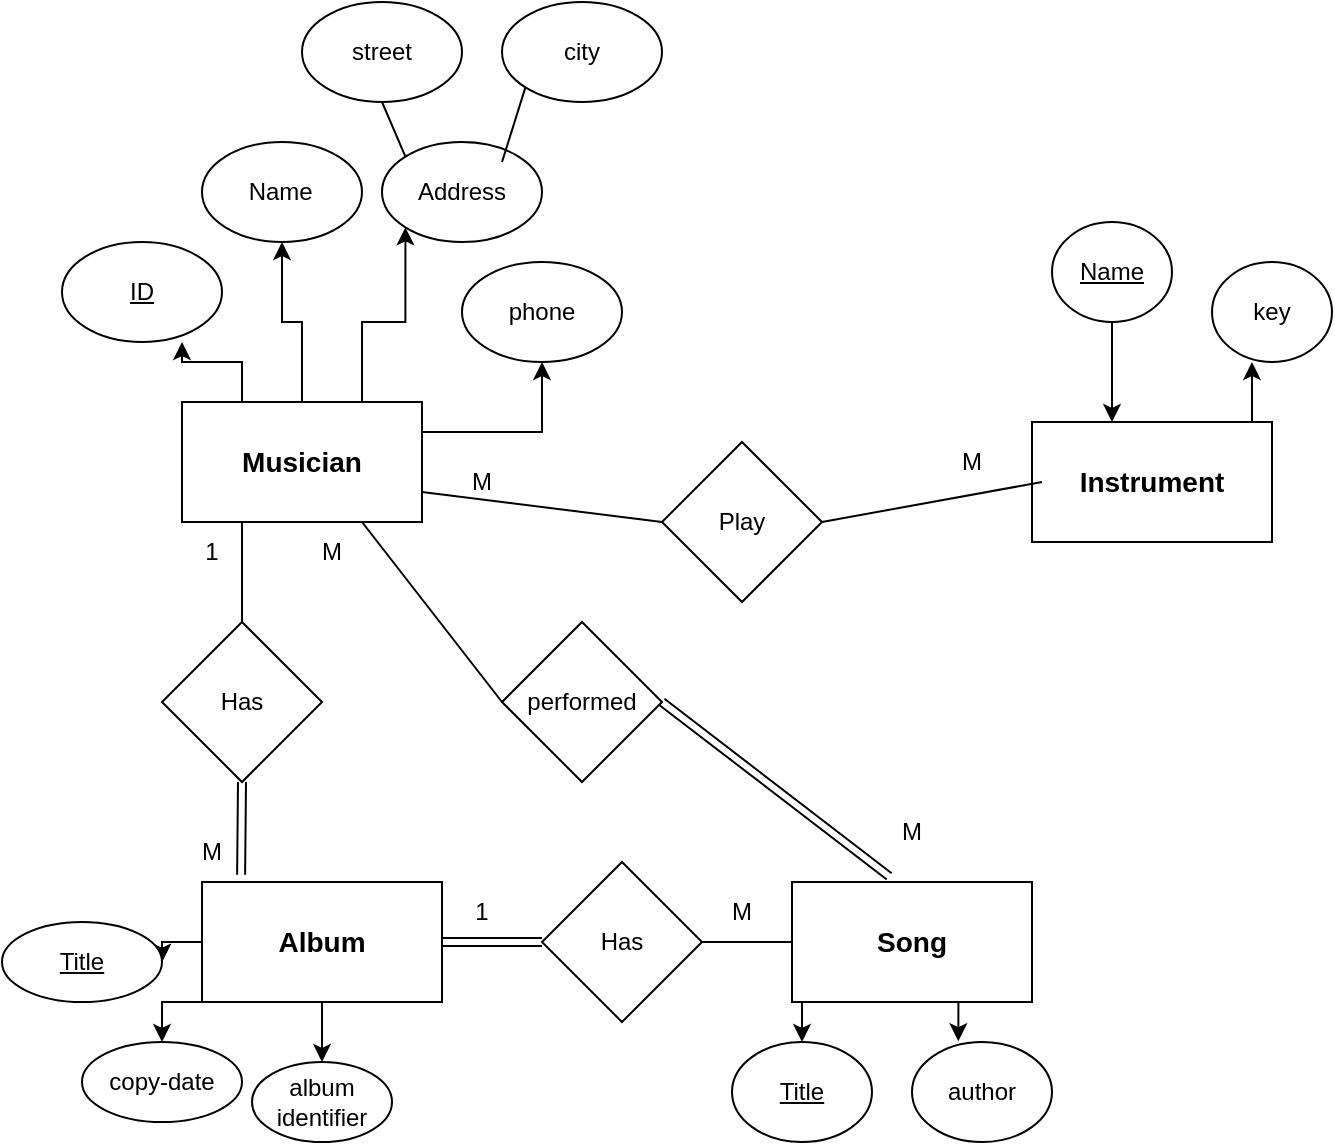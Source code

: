 <mxfile version="26.0.9">
  <diagram id="R2lEEEUBdFMjLlhIrx00" name="Page-1">
    <mxGraphModel dx="1900" dy="621" grid="1" gridSize="10" guides="1" tooltips="1" connect="1" arrows="1" fold="1" page="1" pageScale="1" pageWidth="850" pageHeight="1100" math="0" shadow="0" extFonts="Permanent Marker^https://fonts.googleapis.com/css?family=Permanent+Marker">
      <root>
        <mxCell id="0" />
        <mxCell id="1" parent="0" />
        <mxCell id="pWOpX_RLzRtSu-hWJfGu-17" style="edgeStyle=orthogonalEdgeStyle;rounded=0;orthogonalLoop=1;jettySize=auto;html=1;entryX=0.5;entryY=1;entryDx=0;entryDy=0;" parent="1" source="pWOpX_RLzRtSu-hWJfGu-1" target="pWOpX_RLzRtSu-hWJfGu-3" edge="1">
          <mxGeometry relative="1" as="geometry" />
        </mxCell>
        <mxCell id="pWOpX_RLzRtSu-hWJfGu-18" style="edgeStyle=orthogonalEdgeStyle;rounded=0;orthogonalLoop=1;jettySize=auto;html=1;exitX=0.75;exitY=0;exitDx=0;exitDy=0;entryX=0;entryY=1;entryDx=0;entryDy=0;" parent="1" source="pWOpX_RLzRtSu-hWJfGu-1" target="pWOpX_RLzRtSu-hWJfGu-4" edge="1">
          <mxGeometry relative="1" as="geometry" />
        </mxCell>
        <mxCell id="pWOpX_RLzRtSu-hWJfGu-19" style="edgeStyle=orthogonalEdgeStyle;rounded=0;orthogonalLoop=1;jettySize=auto;html=1;exitX=1;exitY=0.25;exitDx=0;exitDy=0;" parent="1" source="pWOpX_RLzRtSu-hWJfGu-1" target="pWOpX_RLzRtSu-hWJfGu-5" edge="1">
          <mxGeometry relative="1" as="geometry" />
        </mxCell>
        <mxCell id="pWOpX_RLzRtSu-hWJfGu-1" value="&lt;b&gt;&lt;font style=&quot;font-size: 14px;&quot;&gt;Musician&lt;/font&gt;&lt;/b&gt;" style="rounded=0;whiteSpace=wrap;html=1;" parent="1" vertex="1">
          <mxGeometry x="80" y="230" width="120" height="60" as="geometry" />
        </mxCell>
        <mxCell id="pWOpX_RLzRtSu-hWJfGu-2" value="&lt;u&gt;ID&lt;/u&gt;" style="ellipse;whiteSpace=wrap;html=1;" parent="1" vertex="1">
          <mxGeometry x="20" y="150" width="80" height="50" as="geometry" />
        </mxCell>
        <mxCell id="pWOpX_RLzRtSu-hWJfGu-3" value="&amp;nbsp; &amp;nbsp;Name&lt;span style=&quot;white-space: pre;&quot;&gt;&#x9;&lt;/span&gt;" style="ellipse;whiteSpace=wrap;html=1;" parent="1" vertex="1">
          <mxGeometry x="90" y="100" width="80" height="50" as="geometry" />
        </mxCell>
        <mxCell id="pWOpX_RLzRtSu-hWJfGu-4" value="Address" style="ellipse;whiteSpace=wrap;html=1;" parent="1" vertex="1">
          <mxGeometry x="180" y="100" width="80" height="50" as="geometry" />
        </mxCell>
        <mxCell id="pWOpX_RLzRtSu-hWJfGu-5" value="phone" style="ellipse;whiteSpace=wrap;html=1;" parent="1" vertex="1">
          <mxGeometry x="220" y="160" width="80" height="50" as="geometry" />
        </mxCell>
        <mxCell id="pWOpX_RLzRtSu-hWJfGu-6" value="street" style="ellipse;whiteSpace=wrap;html=1;" parent="1" vertex="1">
          <mxGeometry x="140" y="30" width="80" height="50" as="geometry" />
        </mxCell>
        <mxCell id="pWOpX_RLzRtSu-hWJfGu-9" value="city" style="ellipse;whiteSpace=wrap;html=1;" parent="1" vertex="1">
          <mxGeometry x="240" y="30" width="80" height="50" as="geometry" />
        </mxCell>
        <mxCell id="pWOpX_RLzRtSu-hWJfGu-10" value="" style="endArrow=none;html=1;rounded=0;exitX=0;exitY=0;exitDx=0;exitDy=0;" parent="1" source="pWOpX_RLzRtSu-hWJfGu-4" edge="1">
          <mxGeometry width="50" height="50" relative="1" as="geometry">
            <mxPoint x="200" y="130" as="sourcePoint" />
            <mxPoint x="180" y="80" as="targetPoint" />
          </mxGeometry>
        </mxCell>
        <mxCell id="pWOpX_RLzRtSu-hWJfGu-12" value="" style="endArrow=none;html=1;rounded=0;entryX=0;entryY=1;entryDx=0;entryDy=0;exitX=0.75;exitY=0.2;exitDx=0;exitDy=0;exitPerimeter=0;" parent="1" source="pWOpX_RLzRtSu-hWJfGu-4" target="pWOpX_RLzRtSu-hWJfGu-9" edge="1">
          <mxGeometry width="50" height="50" relative="1" as="geometry">
            <mxPoint x="240" y="100" as="sourcePoint" />
            <mxPoint x="260" y="70" as="targetPoint" />
          </mxGeometry>
        </mxCell>
        <mxCell id="pWOpX_RLzRtSu-hWJfGu-16" style="edgeStyle=orthogonalEdgeStyle;rounded=0;orthogonalLoop=1;jettySize=auto;html=1;exitX=0.25;exitY=0;exitDx=0;exitDy=0;entryX=0.75;entryY=1;entryDx=0;entryDy=0;entryPerimeter=0;" parent="1" source="pWOpX_RLzRtSu-hWJfGu-1" target="pWOpX_RLzRtSu-hWJfGu-2" edge="1">
          <mxGeometry relative="1" as="geometry" />
        </mxCell>
        <mxCell id="pWOpX_RLzRtSu-hWJfGu-20" value="&lt;b&gt;&lt;font style=&quot;font-size: 14px;&quot;&gt;Instrument&lt;/font&gt;&lt;/b&gt;" style="rounded=0;whiteSpace=wrap;html=1;" parent="1" vertex="1">
          <mxGeometry x="505" y="240" width="120" height="60" as="geometry" />
        </mxCell>
        <mxCell id="pWOpX_RLzRtSu-hWJfGu-22" value="" style="edgeStyle=orthogonalEdgeStyle;rounded=0;orthogonalLoop=1;jettySize=auto;html=1;" parent="1" source="pWOpX_RLzRtSu-hWJfGu-21" target="pWOpX_RLzRtSu-hWJfGu-20" edge="1">
          <mxGeometry relative="1" as="geometry">
            <Array as="points">
              <mxPoint x="545" y="230" />
              <mxPoint x="545" y="230" />
            </Array>
          </mxGeometry>
        </mxCell>
        <mxCell id="pWOpX_RLzRtSu-hWJfGu-21" value="&lt;u&gt;Name&lt;/u&gt;" style="ellipse;whiteSpace=wrap;html=1;" parent="1" vertex="1">
          <mxGeometry x="515" y="140" width="60" height="50" as="geometry" />
        </mxCell>
        <mxCell id="pWOpX_RLzRtSu-hWJfGu-25" value="key" style="ellipse;whiteSpace=wrap;html=1;" parent="1" vertex="1">
          <mxGeometry x="595" y="160" width="60" height="50" as="geometry" />
        </mxCell>
        <mxCell id="pWOpX_RLzRtSu-hWJfGu-26" style="edgeStyle=orthogonalEdgeStyle;rounded=0;orthogonalLoop=1;jettySize=auto;html=1;exitX=0.75;exitY=0;exitDx=0;exitDy=0;entryX=0.333;entryY=1;entryDx=0;entryDy=0;entryPerimeter=0;" parent="1" source="pWOpX_RLzRtSu-hWJfGu-20" target="pWOpX_RLzRtSu-hWJfGu-25" edge="1">
          <mxGeometry relative="1" as="geometry" />
        </mxCell>
        <mxCell id="pWOpX_RLzRtSu-hWJfGu-29" value="" style="edgeStyle=orthogonalEdgeStyle;rounded=0;orthogonalLoop=1;jettySize=auto;html=1;" parent="1" source="pWOpX_RLzRtSu-hWJfGu-27" target="pWOpX_RLzRtSu-hWJfGu-28" edge="1">
          <mxGeometry relative="1" as="geometry" />
        </mxCell>
        <mxCell id="pWOpX_RLzRtSu-hWJfGu-30" value="" style="edgeStyle=orthogonalEdgeStyle;rounded=0;orthogonalLoop=1;jettySize=auto;html=1;" parent="1" source="pWOpX_RLzRtSu-hWJfGu-27" target="pWOpX_RLzRtSu-hWJfGu-28" edge="1">
          <mxGeometry relative="1" as="geometry" />
        </mxCell>
        <mxCell id="pWOpX_RLzRtSu-hWJfGu-33" style="edgeStyle=orthogonalEdgeStyle;rounded=0;orthogonalLoop=1;jettySize=auto;html=1;exitX=0.5;exitY=1;exitDx=0;exitDy=0;entryX=0.5;entryY=0;entryDx=0;entryDy=0;" parent="1" source="pWOpX_RLzRtSu-hWJfGu-27" target="pWOpX_RLzRtSu-hWJfGu-31" edge="1">
          <mxGeometry relative="1" as="geometry">
            <Array as="points">
              <mxPoint x="70" y="530" />
            </Array>
          </mxGeometry>
        </mxCell>
        <mxCell id="pWOpX_RLzRtSu-hWJfGu-36" style="edgeStyle=orthogonalEdgeStyle;rounded=0;orthogonalLoop=1;jettySize=auto;html=1;exitX=0.5;exitY=1;exitDx=0;exitDy=0;entryX=0.5;entryY=0;entryDx=0;entryDy=0;" parent="1" source="pWOpX_RLzRtSu-hWJfGu-27" target="pWOpX_RLzRtSu-hWJfGu-34" edge="1">
          <mxGeometry relative="1" as="geometry" />
        </mxCell>
        <mxCell id="pWOpX_RLzRtSu-hWJfGu-27" value="&lt;b&gt;&lt;font style=&quot;font-size: 14px;&quot;&gt;Album&lt;/font&gt;&lt;/b&gt;" style="rounded=0;whiteSpace=wrap;html=1;" parent="1" vertex="1">
          <mxGeometry x="90" y="470" width="120" height="60" as="geometry" />
        </mxCell>
        <mxCell id="pWOpX_RLzRtSu-hWJfGu-28" value="&lt;u&gt;Title&lt;/u&gt;" style="ellipse;whiteSpace=wrap;html=1;rounded=0;" parent="1" vertex="1">
          <mxGeometry x="-10" y="490" width="80" height="40" as="geometry" />
        </mxCell>
        <mxCell id="pWOpX_RLzRtSu-hWJfGu-31" value="copy-date" style="ellipse;whiteSpace=wrap;html=1;rounded=0;" parent="1" vertex="1">
          <mxGeometry x="30" y="550" width="80" height="40" as="geometry" />
        </mxCell>
        <mxCell id="pWOpX_RLzRtSu-hWJfGu-34" value="album identifier" style="ellipse;whiteSpace=wrap;html=1;" parent="1" vertex="1">
          <mxGeometry x="115" y="560" width="70" height="40" as="geometry" />
        </mxCell>
        <mxCell id="pWOpX_RLzRtSu-hWJfGu-40" style="edgeStyle=orthogonalEdgeStyle;rounded=0;orthogonalLoop=1;jettySize=auto;html=1;exitX=0.25;exitY=1;exitDx=0;exitDy=0;entryX=0.5;entryY=0;entryDx=0;entryDy=0;" parent="1" source="pWOpX_RLzRtSu-hWJfGu-37" target="pWOpX_RLzRtSu-hWJfGu-38" edge="1">
          <mxGeometry relative="1" as="geometry" />
        </mxCell>
        <mxCell id="pWOpX_RLzRtSu-hWJfGu-37" value="&lt;b&gt;&lt;font style=&quot;font-size: 14px;&quot;&gt;Song&lt;/font&gt;&lt;/b&gt;" style="rounded=0;whiteSpace=wrap;html=1;" parent="1" vertex="1">
          <mxGeometry x="385" y="470" width="120" height="60" as="geometry" />
        </mxCell>
        <mxCell id="pWOpX_RLzRtSu-hWJfGu-38" value="&lt;u&gt;Title&lt;/u&gt;" style="ellipse;whiteSpace=wrap;html=1;" parent="1" vertex="1">
          <mxGeometry x="355" y="550" width="70" height="50" as="geometry" />
        </mxCell>
        <mxCell id="pWOpX_RLzRtSu-hWJfGu-39" value="author" style="ellipse;whiteSpace=wrap;html=1;" parent="1" vertex="1">
          <mxGeometry x="445" y="550" width="70" height="50" as="geometry" />
        </mxCell>
        <mxCell id="pWOpX_RLzRtSu-hWJfGu-41" style="edgeStyle=orthogonalEdgeStyle;rounded=0;orthogonalLoop=1;jettySize=auto;html=1;exitX=0.5;exitY=1;exitDx=0;exitDy=0;entryX=0.331;entryY=-0.008;entryDx=0;entryDy=0;entryPerimeter=0;" parent="1" source="pWOpX_RLzRtSu-hWJfGu-37" target="pWOpX_RLzRtSu-hWJfGu-39" edge="1">
          <mxGeometry relative="1" as="geometry" />
        </mxCell>
        <mxCell id="pWOpX_RLzRtSu-hWJfGu-42" value="Play" style="rhombus;whiteSpace=wrap;html=1;" parent="1" vertex="1">
          <mxGeometry x="320" y="250" width="80" height="80" as="geometry" />
        </mxCell>
        <mxCell id="pWOpX_RLzRtSu-hWJfGu-45" value="" style="endArrow=none;html=1;rounded=0;exitX=1;exitY=0.75;exitDx=0;exitDy=0;entryX=0;entryY=0.5;entryDx=0;entryDy=0;" parent="1" source="pWOpX_RLzRtSu-hWJfGu-1" target="pWOpX_RLzRtSu-hWJfGu-42" edge="1">
          <mxGeometry width="50" height="50" relative="1" as="geometry">
            <mxPoint x="270" y="320" as="sourcePoint" />
            <mxPoint x="320" y="270" as="targetPoint" />
          </mxGeometry>
        </mxCell>
        <mxCell id="pWOpX_RLzRtSu-hWJfGu-46" value="" style="endArrow=none;html=1;rounded=0;exitX=1;exitY=0.5;exitDx=0;exitDy=0;entryX=0.042;entryY=0.5;entryDx=0;entryDy=0;entryPerimeter=0;" parent="1" source="pWOpX_RLzRtSu-hWJfGu-42" target="pWOpX_RLzRtSu-hWJfGu-20" edge="1">
          <mxGeometry width="50" height="50" relative="1" as="geometry">
            <mxPoint x="400" y="320" as="sourcePoint" />
            <mxPoint x="500" y="270" as="targetPoint" />
          </mxGeometry>
        </mxCell>
        <mxCell id="pWOpX_RLzRtSu-hWJfGu-49" value="M" style="text;html=1;align=center;verticalAlign=middle;whiteSpace=wrap;rounded=0;" parent="1" vertex="1">
          <mxGeometry x="200" y="255" width="60" height="30" as="geometry" />
        </mxCell>
        <mxCell id="pWOpX_RLzRtSu-hWJfGu-50" value="M" style="text;html=1;align=center;verticalAlign=middle;whiteSpace=wrap;rounded=0;" parent="1" vertex="1">
          <mxGeometry x="445" y="245" width="60" height="30" as="geometry" />
        </mxCell>
        <mxCell id="pWOpX_RLzRtSu-hWJfGu-51" value="Has" style="rhombus;whiteSpace=wrap;html=1;" parent="1" vertex="1">
          <mxGeometry x="260" y="460" width="80" height="80" as="geometry" />
        </mxCell>
        <mxCell id="pWOpX_RLzRtSu-hWJfGu-52" value="" style="endArrow=none;html=1;rounded=0;exitX=1;exitY=0.5;exitDx=0;exitDy=0;shape=link;" parent="1" source="pWOpX_RLzRtSu-hWJfGu-27" edge="1">
          <mxGeometry width="50" height="50" relative="1" as="geometry">
            <mxPoint x="210" y="550" as="sourcePoint" />
            <mxPoint x="260" y="500" as="targetPoint" />
          </mxGeometry>
        </mxCell>
        <mxCell id="pWOpX_RLzRtSu-hWJfGu-53" value="" style="endArrow=none;html=1;rounded=0;entryX=0;entryY=0.5;entryDx=0;entryDy=0;" parent="1" target="pWOpX_RLzRtSu-hWJfGu-37" edge="1">
          <mxGeometry width="50" height="50" relative="1" as="geometry">
            <mxPoint x="340" y="500" as="sourcePoint" />
            <mxPoint x="390" y="450" as="targetPoint" />
          </mxGeometry>
        </mxCell>
        <mxCell id="pWOpX_RLzRtSu-hWJfGu-55" value="M" style="text;html=1;align=center;verticalAlign=middle;whiteSpace=wrap;rounded=0;" parent="1" vertex="1">
          <mxGeometry x="330" y="470" width="60" height="30" as="geometry" />
        </mxCell>
        <mxCell id="pWOpX_RLzRtSu-hWJfGu-56" value="1" style="text;html=1;align=center;verticalAlign=middle;whiteSpace=wrap;rounded=0;" parent="1" vertex="1">
          <mxGeometry x="200" y="470" width="60" height="30" as="geometry" />
        </mxCell>
        <mxCell id="pWOpX_RLzRtSu-hWJfGu-57" value="performed" style="rhombus;whiteSpace=wrap;html=1;" parent="1" vertex="1">
          <mxGeometry x="240" y="340" width="80" height="80" as="geometry" />
        </mxCell>
        <mxCell id="pWOpX_RLzRtSu-hWJfGu-60" value="" style="endArrow=none;html=1;rounded=0;exitX=1;exitY=0.5;exitDx=0;exitDy=0;entryX=0.405;entryY=-0.047;entryDx=0;entryDy=0;entryPerimeter=0;shape=link;" parent="1" source="pWOpX_RLzRtSu-hWJfGu-57" target="pWOpX_RLzRtSu-hWJfGu-37" edge="1">
          <mxGeometry width="50" height="50" relative="1" as="geometry">
            <mxPoint x="310" y="390" as="sourcePoint" />
            <mxPoint x="440" y="380" as="targetPoint" />
          </mxGeometry>
        </mxCell>
        <mxCell id="pWOpX_RLzRtSu-hWJfGu-61" value="" style="endArrow=none;html=1;rounded=0;entryX=0.75;entryY=1;entryDx=0;entryDy=0;" parent="1" target="pWOpX_RLzRtSu-hWJfGu-1" edge="1">
          <mxGeometry width="50" height="50" relative="1" as="geometry">
            <mxPoint x="240" y="380" as="sourcePoint" />
            <mxPoint x="60" y="310" as="targetPoint" />
          </mxGeometry>
        </mxCell>
        <mxCell id="pWOpX_RLzRtSu-hWJfGu-62" value="M" style="text;html=1;align=center;verticalAlign=middle;whiteSpace=wrap;rounded=0;" parent="1" vertex="1">
          <mxGeometry x="125" y="290" width="60" height="30" as="geometry" />
        </mxCell>
        <mxCell id="pWOpX_RLzRtSu-hWJfGu-63" value="M" style="text;html=1;align=center;verticalAlign=middle;whiteSpace=wrap;rounded=0;" parent="1" vertex="1">
          <mxGeometry x="415" y="430" width="60" height="30" as="geometry" />
        </mxCell>
        <mxCell id="pWOpX_RLzRtSu-hWJfGu-65" value="Has" style="rhombus;whiteSpace=wrap;html=1;" parent="1" vertex="1">
          <mxGeometry x="70" y="340" width="80" height="80" as="geometry" />
        </mxCell>
        <mxCell id="pWOpX_RLzRtSu-hWJfGu-66" value="" style="endArrow=none;html=1;rounded=0;exitX=0.163;exitY=-0.06;exitDx=0;exitDy=0;exitPerimeter=0;shape=link;" parent="1" source="pWOpX_RLzRtSu-hWJfGu-27" edge="1">
          <mxGeometry width="50" height="50" relative="1" as="geometry">
            <mxPoint x="60" y="470" as="sourcePoint" />
            <mxPoint x="110" y="420" as="targetPoint" />
          </mxGeometry>
        </mxCell>
        <mxCell id="pWOpX_RLzRtSu-hWJfGu-67" value="" style="endArrow=none;html=1;rounded=0;exitX=0.5;exitY=0;exitDx=0;exitDy=0;entryX=0.25;entryY=1;entryDx=0;entryDy=0;" parent="1" source="pWOpX_RLzRtSu-hWJfGu-65" target="pWOpX_RLzRtSu-hWJfGu-1" edge="1">
          <mxGeometry width="50" height="50" relative="1" as="geometry">
            <mxPoint x="70" y="340" as="sourcePoint" />
            <mxPoint x="120" y="290" as="targetPoint" />
          </mxGeometry>
        </mxCell>
        <mxCell id="pWOpX_RLzRtSu-hWJfGu-68" value="1" style="text;html=1;align=center;verticalAlign=middle;whiteSpace=wrap;rounded=0;" parent="1" vertex="1">
          <mxGeometry x="65" y="290" width="60" height="30" as="geometry" />
        </mxCell>
        <mxCell id="pWOpX_RLzRtSu-hWJfGu-69" value="M" style="text;html=1;align=center;verticalAlign=middle;whiteSpace=wrap;rounded=0;" parent="1" vertex="1">
          <mxGeometry x="65" y="440" width="60" height="30" as="geometry" />
        </mxCell>
      </root>
    </mxGraphModel>
  </diagram>
</mxfile>
